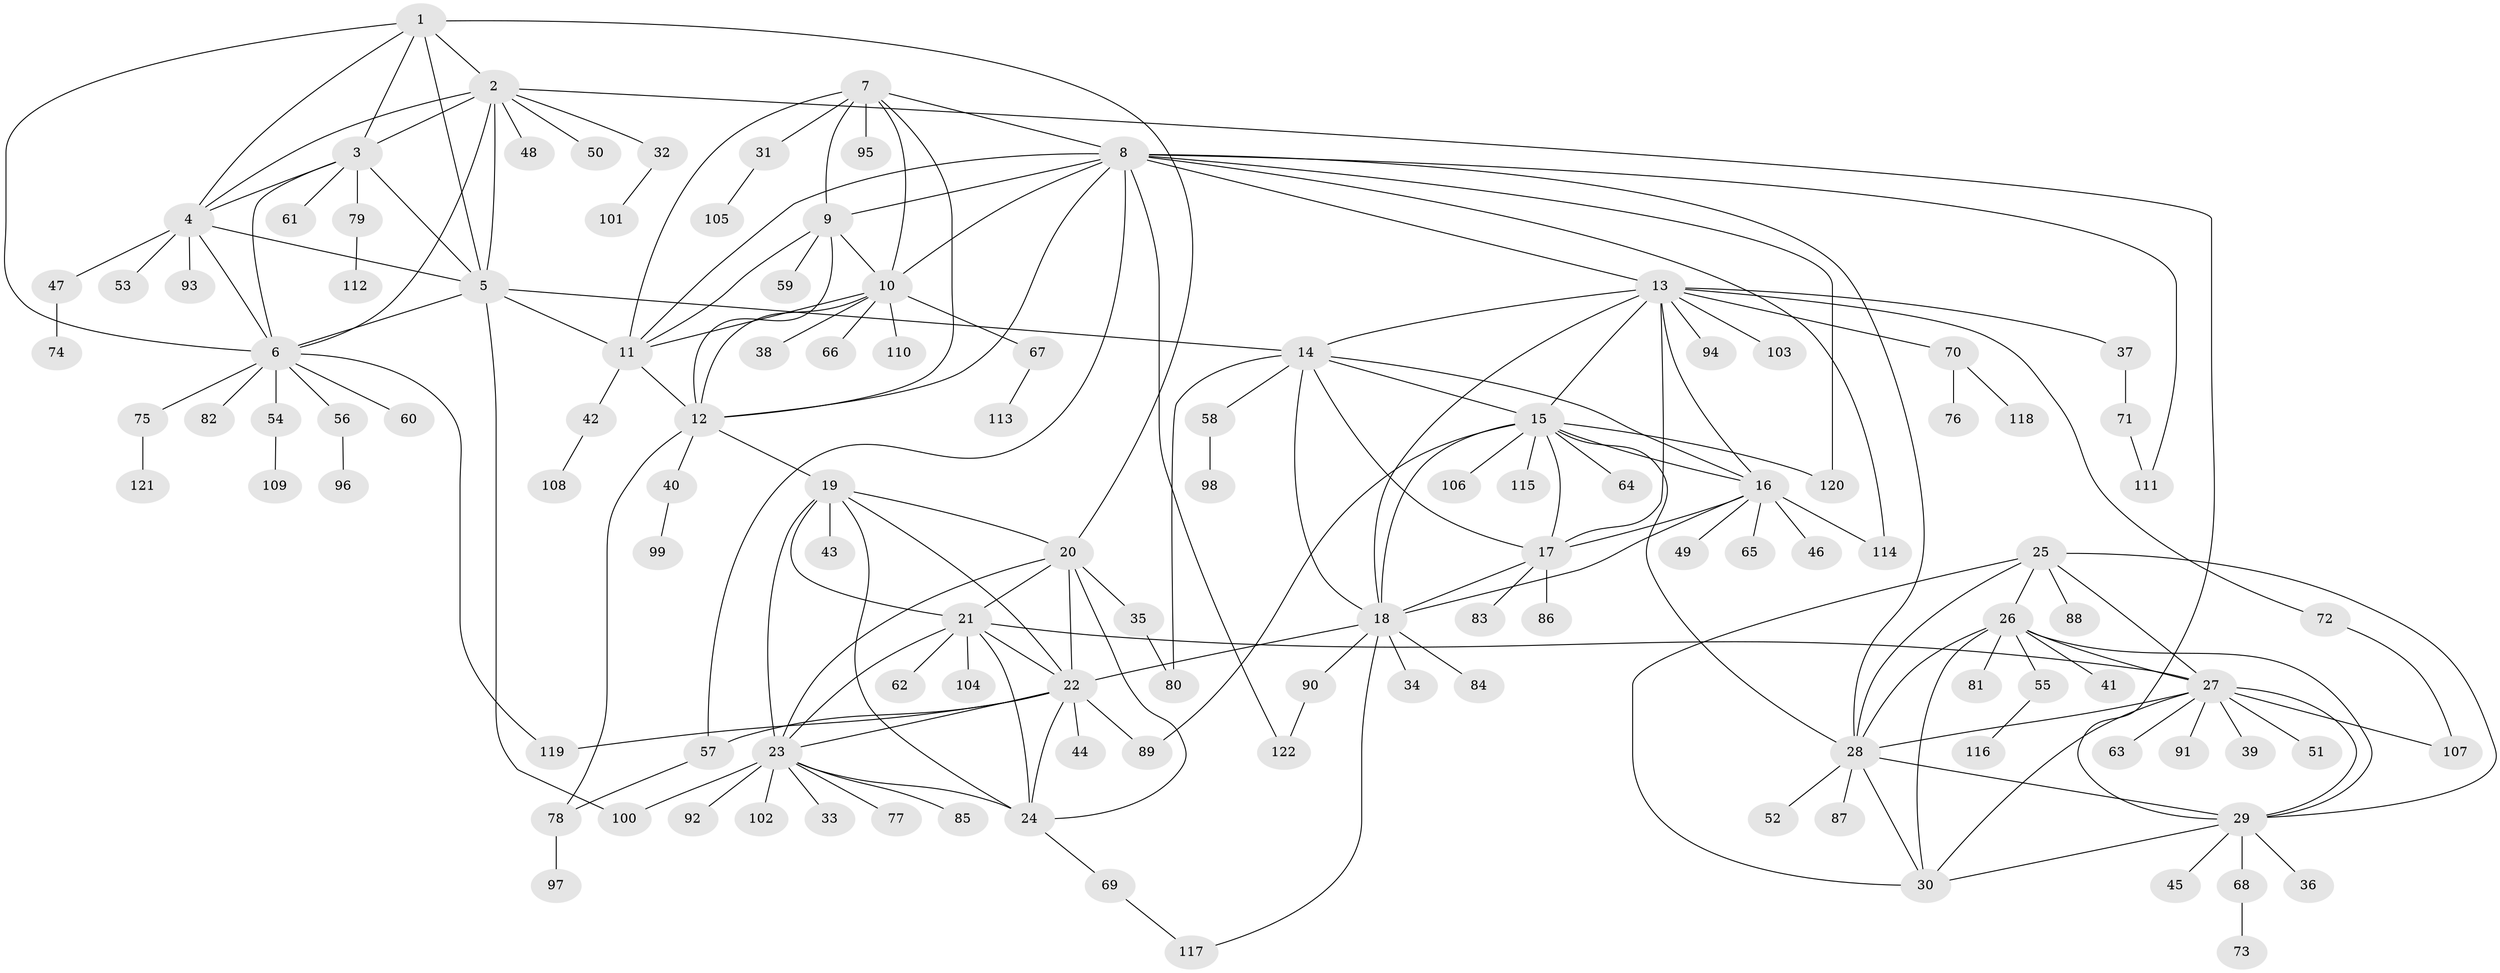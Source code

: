 // coarse degree distribution, {7: 0.03260869565217391, 9: 0.043478260869565216, 5: 0.021739130434782608, 11: 0.03260869565217391, 10: 0.03260869565217391, 14: 0.010869565217391304, 3: 0.010869565217391304, 8: 0.010869565217391304, 1: 0.6195652173913043, 2: 0.17391304347826086, 4: 0.010869565217391304}
// Generated by graph-tools (version 1.1) at 2025/42/03/06/25 10:42:08]
// undirected, 122 vertices, 189 edges
graph export_dot {
graph [start="1"]
  node [color=gray90,style=filled];
  1;
  2;
  3;
  4;
  5;
  6;
  7;
  8;
  9;
  10;
  11;
  12;
  13;
  14;
  15;
  16;
  17;
  18;
  19;
  20;
  21;
  22;
  23;
  24;
  25;
  26;
  27;
  28;
  29;
  30;
  31;
  32;
  33;
  34;
  35;
  36;
  37;
  38;
  39;
  40;
  41;
  42;
  43;
  44;
  45;
  46;
  47;
  48;
  49;
  50;
  51;
  52;
  53;
  54;
  55;
  56;
  57;
  58;
  59;
  60;
  61;
  62;
  63;
  64;
  65;
  66;
  67;
  68;
  69;
  70;
  71;
  72;
  73;
  74;
  75;
  76;
  77;
  78;
  79;
  80;
  81;
  82;
  83;
  84;
  85;
  86;
  87;
  88;
  89;
  90;
  91;
  92;
  93;
  94;
  95;
  96;
  97;
  98;
  99;
  100;
  101;
  102;
  103;
  104;
  105;
  106;
  107;
  108;
  109;
  110;
  111;
  112;
  113;
  114;
  115;
  116;
  117;
  118;
  119;
  120;
  121;
  122;
  1 -- 2;
  1 -- 3;
  1 -- 4;
  1 -- 5;
  1 -- 6;
  1 -- 20;
  2 -- 3;
  2 -- 4;
  2 -- 5;
  2 -- 6;
  2 -- 29;
  2 -- 32;
  2 -- 48;
  2 -- 50;
  3 -- 4;
  3 -- 5;
  3 -- 6;
  3 -- 61;
  3 -- 79;
  4 -- 5;
  4 -- 6;
  4 -- 47;
  4 -- 53;
  4 -- 93;
  5 -- 6;
  5 -- 11;
  5 -- 14;
  5 -- 100;
  6 -- 54;
  6 -- 56;
  6 -- 60;
  6 -- 75;
  6 -- 82;
  6 -- 119;
  7 -- 8;
  7 -- 9;
  7 -- 10;
  7 -- 11;
  7 -- 12;
  7 -- 31;
  7 -- 95;
  8 -- 9;
  8 -- 10;
  8 -- 11;
  8 -- 12;
  8 -- 13;
  8 -- 28;
  8 -- 57;
  8 -- 111;
  8 -- 114;
  8 -- 120;
  8 -- 122;
  9 -- 10;
  9 -- 11;
  9 -- 12;
  9 -- 59;
  10 -- 11;
  10 -- 12;
  10 -- 38;
  10 -- 66;
  10 -- 67;
  10 -- 110;
  11 -- 12;
  11 -- 42;
  12 -- 19;
  12 -- 40;
  12 -- 78;
  13 -- 14;
  13 -- 15;
  13 -- 16;
  13 -- 17;
  13 -- 18;
  13 -- 37;
  13 -- 70;
  13 -- 72;
  13 -- 94;
  13 -- 103;
  14 -- 15;
  14 -- 16;
  14 -- 17;
  14 -- 18;
  14 -- 58;
  14 -- 80;
  15 -- 16;
  15 -- 17;
  15 -- 18;
  15 -- 28;
  15 -- 64;
  15 -- 89;
  15 -- 106;
  15 -- 115;
  15 -- 120;
  16 -- 17;
  16 -- 18;
  16 -- 46;
  16 -- 49;
  16 -- 65;
  16 -- 114;
  17 -- 18;
  17 -- 83;
  17 -- 86;
  18 -- 22;
  18 -- 34;
  18 -- 84;
  18 -- 90;
  18 -- 117;
  19 -- 20;
  19 -- 21;
  19 -- 22;
  19 -- 23;
  19 -- 24;
  19 -- 43;
  20 -- 21;
  20 -- 22;
  20 -- 23;
  20 -- 24;
  20 -- 35;
  21 -- 22;
  21 -- 23;
  21 -- 24;
  21 -- 27;
  21 -- 62;
  21 -- 104;
  22 -- 23;
  22 -- 24;
  22 -- 44;
  22 -- 57;
  22 -- 89;
  22 -- 119;
  23 -- 24;
  23 -- 33;
  23 -- 77;
  23 -- 85;
  23 -- 92;
  23 -- 100;
  23 -- 102;
  24 -- 69;
  25 -- 26;
  25 -- 27;
  25 -- 28;
  25 -- 29;
  25 -- 30;
  25 -- 88;
  26 -- 27;
  26 -- 28;
  26 -- 29;
  26 -- 30;
  26 -- 41;
  26 -- 55;
  26 -- 81;
  27 -- 28;
  27 -- 29;
  27 -- 30;
  27 -- 39;
  27 -- 51;
  27 -- 63;
  27 -- 91;
  27 -- 107;
  28 -- 29;
  28 -- 30;
  28 -- 52;
  28 -- 87;
  29 -- 30;
  29 -- 36;
  29 -- 45;
  29 -- 68;
  31 -- 105;
  32 -- 101;
  35 -- 80;
  37 -- 71;
  40 -- 99;
  42 -- 108;
  47 -- 74;
  54 -- 109;
  55 -- 116;
  56 -- 96;
  57 -- 78;
  58 -- 98;
  67 -- 113;
  68 -- 73;
  69 -- 117;
  70 -- 76;
  70 -- 118;
  71 -- 111;
  72 -- 107;
  75 -- 121;
  78 -- 97;
  79 -- 112;
  90 -- 122;
}

